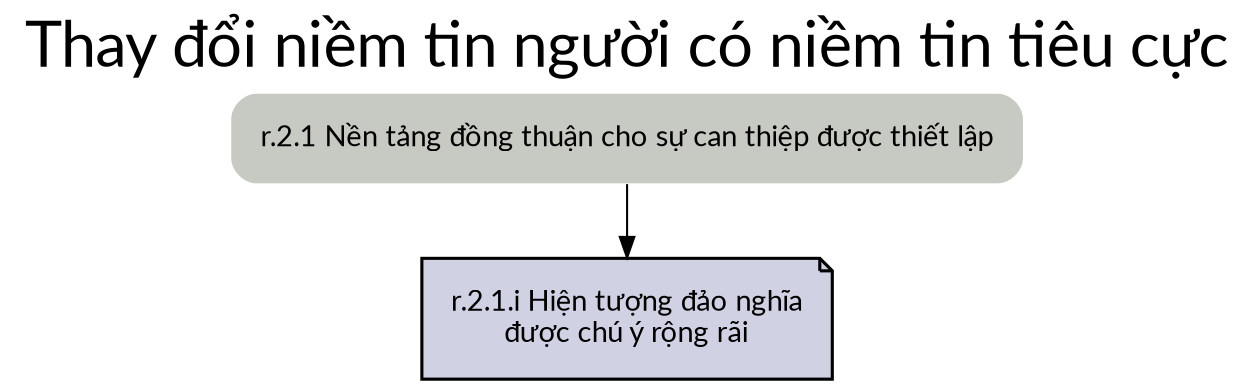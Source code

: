 digraph Yeutohotro {
	graph [fontname=Lato,
		fontsize=30,
		label="Thay đổi niềm tin người có niềm tin tiêu cực",
		labelloc=t,
		overlap=false,
		sep=10,
		style=rounded
	];
	node [fillcolor="#c6cac3",
		fontname=Lato,
		margin=0.2,
		penwidth=1.5,
		shape=plaintext,
		style="filled, rounded"
	];
	edge [penwidth=1,
		style=""
	];
	subgraph cluster_branch_1a {
		graph [color="#D1E4DD",
			label="1a Megan cảm thấy quả thực việc nói chuyện với Cueball sẽ đem lại điều mà mình luôn mong mỏi",
			style="filled, rounded"
		];
	}
	subgraph cluster_branch_1b {
		graph [color="#D1DFE4",
			label="1b Megan cảm thấy những người xung quanh cô cảm thấy cô nên trò chuyện với Cuball",
			style="filled, rounded"
		];
	}
	subgraph cluster_branch_s {
		graph [label="s Kết hợp được với các dự án khác"];
	}
	subgraph cluster_branch_i {
		graph [label="i Megan dám nói rằng \"tôi sẽ không để nỗi sợ chi phối mình\""];
	}
	subgraph cluster_branch_p {
		graph [label="p Tổ chức thành công các buổi nói chuyện của người có chuyên môn"];
	}
	subgraph cluster_branch_o {
		graph [label="o Tổ chức thành công những buổi chia sẻ vòng tròn"];
	}
	subgraph cluster_branch_q {
		graph [label="q Các chủ doanh nghiệp đồng ý hỗ trợ nhân viên"];
	}
	subgraph cluster_branch_n {
		graph [label="n Tổ chức thành công cuộc đối thoại giữa những người khác biệt quan điểm"];
	}
	subgraph cluster_branch_r {
		graph [label="r Cộng đồng bạn bè QC phát triển"];
	}
	subgraph cluster_branch_l {
		graph [label="l Megan muốn đặt câu hỏi về tất cả những gì mình nghĩ"];
	}
	subgraph cluster_branch_k {
		graph [label="k Megan nghe được các câu chuyện của những người tương tự hoàn cảnh của mình"];
	}
	subgraph cluster_branch_j {
		graph [label="j Megan sẽ không dựa vào cảm xúc để biện minh cho hành động của mình"];
	}
	subgraph cluster_branch_m {
		graph [label="m Những Megan trong friendlist QC sẽ làm điều tương tự"];
	}
	"r.2.1.i Hiện tượng đảo nghĩa được chú ý rộng rãi"	[fillcolor="#D1D1E4",
		label="r.2.1.i Hiện tượng đảo nghĩa\nđược chú ý rộng rãi",
		shape=note];
	"r.2.1 Nền tảng đồng thuận cho sự can thiệp được thiết lập" -> "r.2.1.i Hiện tượng đảo nghĩa được chú ý rộng rãi";
}
